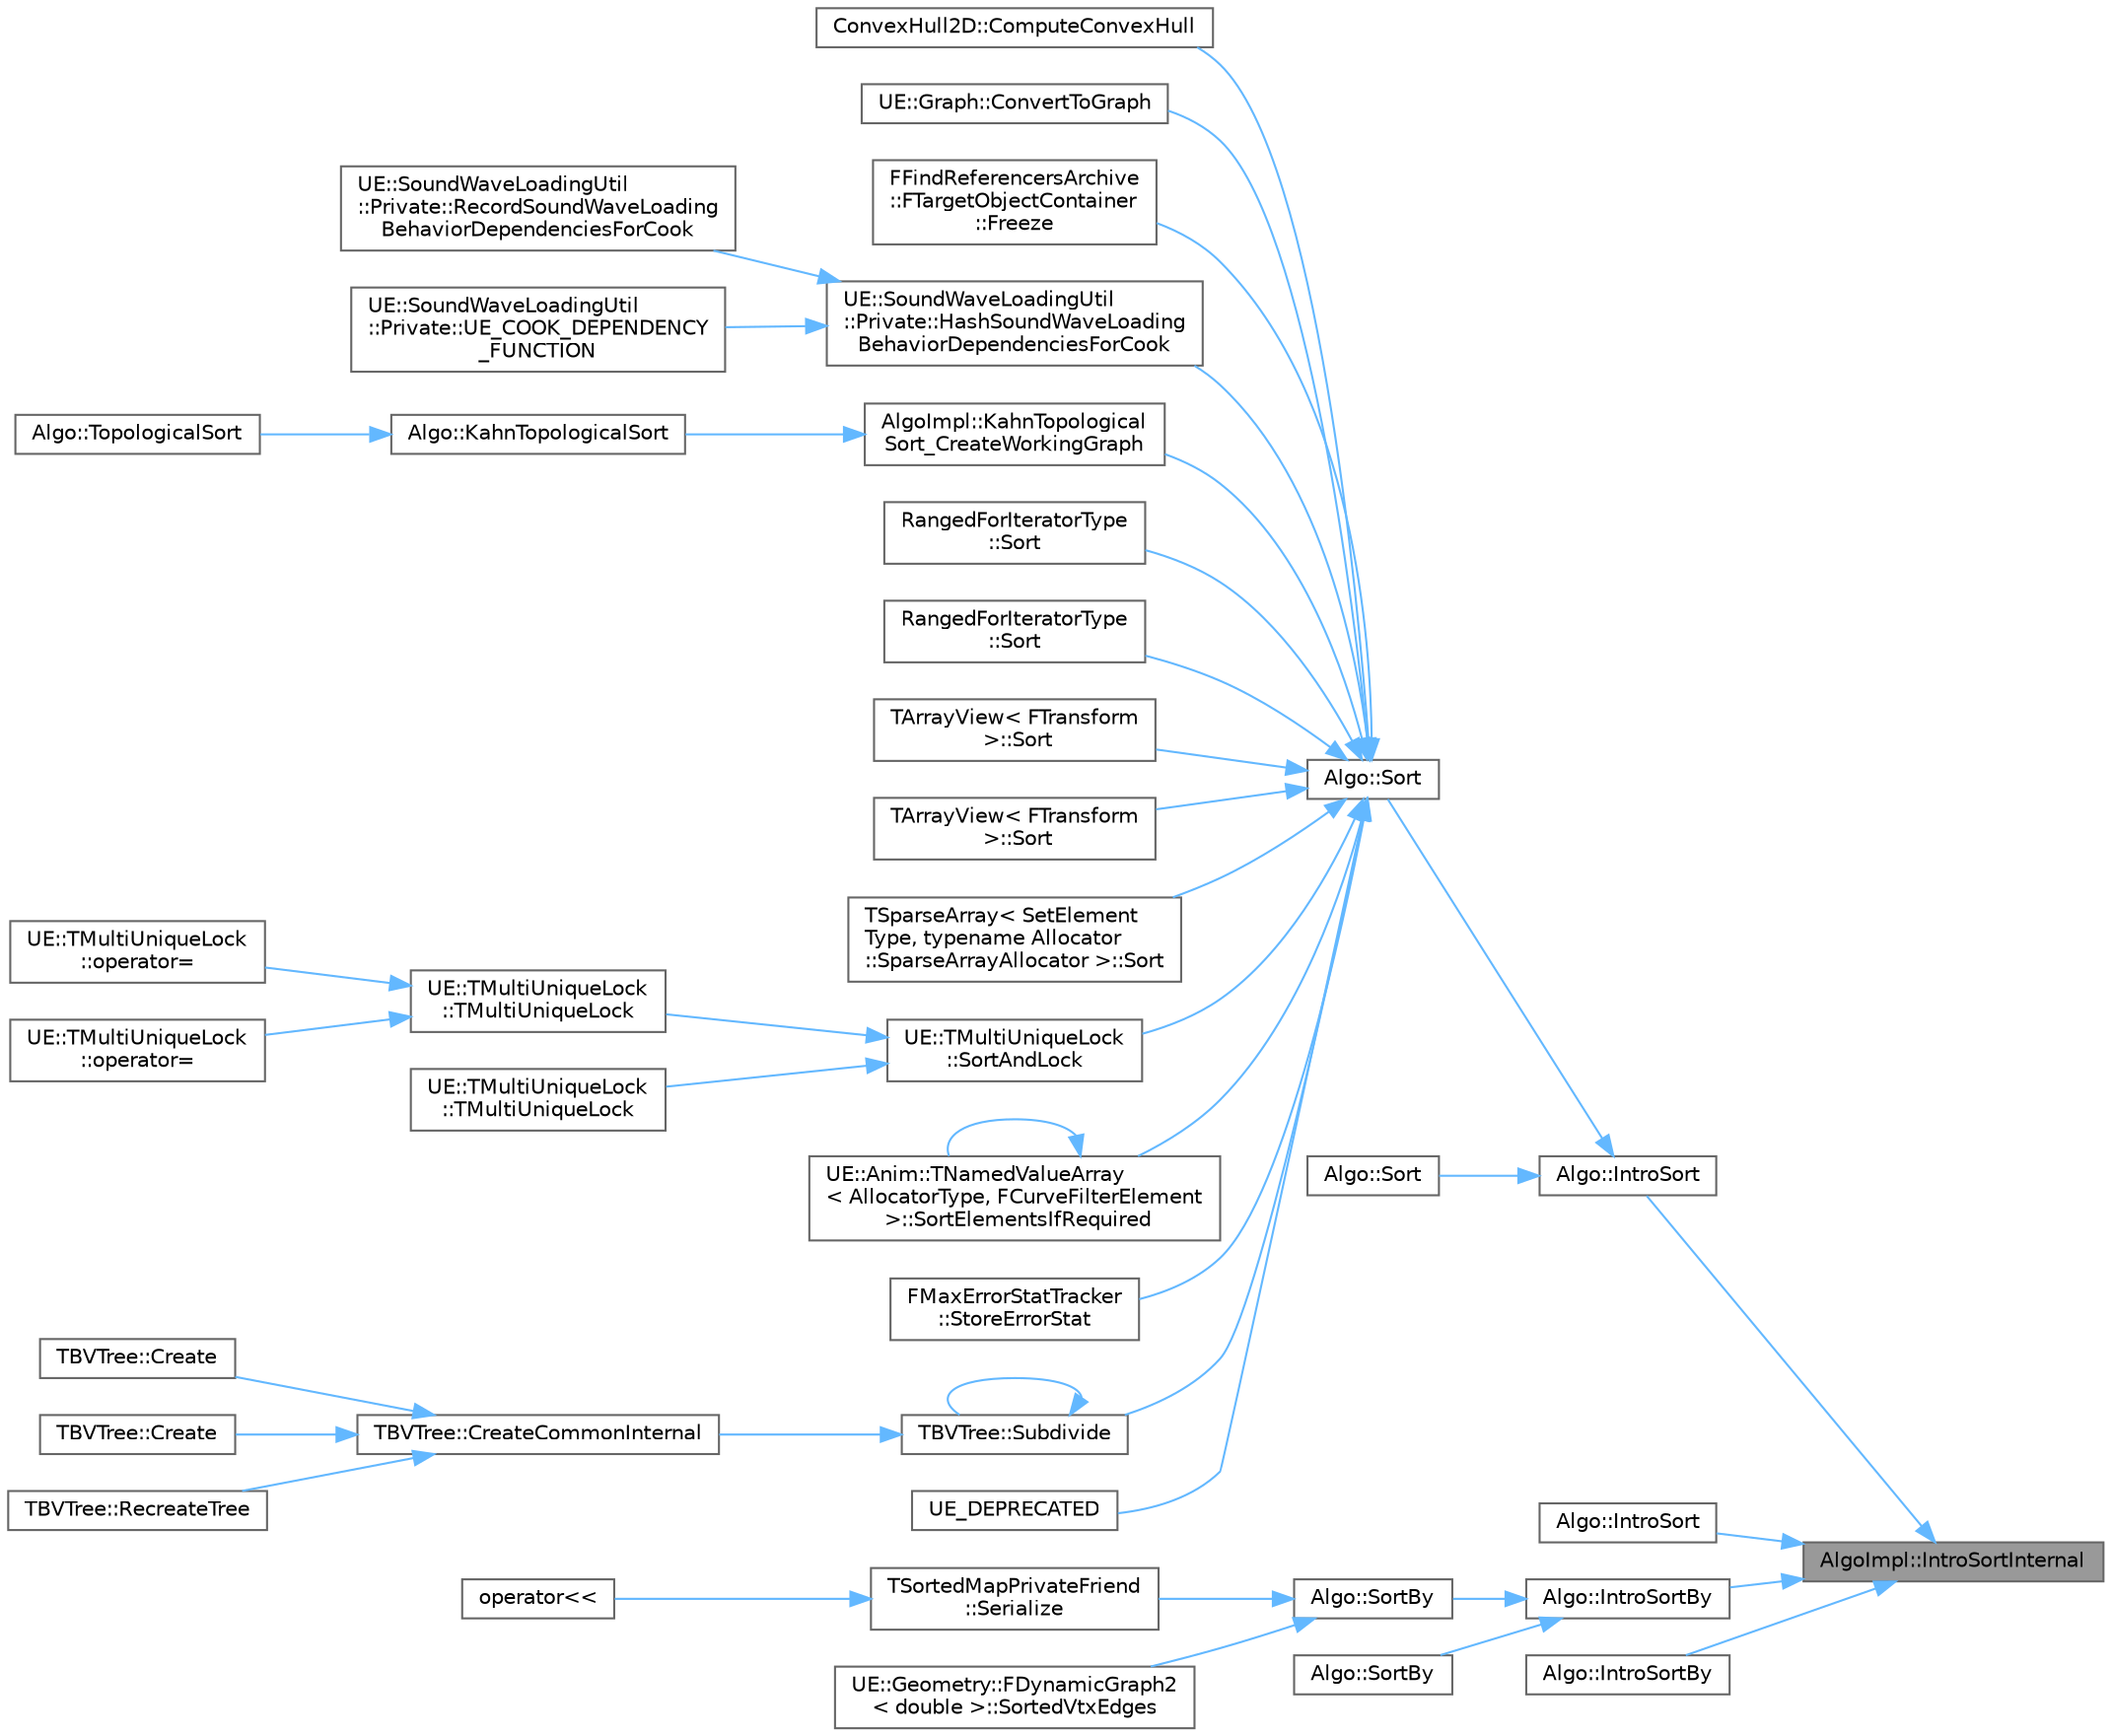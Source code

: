 digraph "AlgoImpl::IntroSortInternal"
{
 // INTERACTIVE_SVG=YES
 // LATEX_PDF_SIZE
  bgcolor="transparent";
  edge [fontname=Helvetica,fontsize=10,labelfontname=Helvetica,labelfontsize=10];
  node [fontname=Helvetica,fontsize=10,shape=box,height=0.2,width=0.4];
  rankdir="RL";
  Node1 [id="Node000001",label="AlgoImpl::IntroSortInternal",height=0.2,width=0.4,color="gray40", fillcolor="grey60", style="filled", fontcolor="black",tooltip="Implementation of an introspective sort."];
  Node1 -> Node2 [id="edge1_Node000001_Node000002",dir="back",color="steelblue1",style="solid",tooltip=" "];
  Node2 [id="Node000002",label="Algo::IntroSort",height=0.2,width=0.4,color="grey40", fillcolor="white", style="filled",URL="$db/d33/namespaceAlgo.html#a27aaa838c8983478b9802e6c6f85c6f4",tooltip="Sort a range of elements using its operator<."];
  Node2 -> Node3 [id="edge2_Node000002_Node000003",dir="back",color="steelblue1",style="solid",tooltip=" "];
  Node3 [id="Node000003",label="Algo::Sort",height=0.2,width=0.4,color="grey40", fillcolor="white", style="filled",URL="$db/d33/namespaceAlgo.html#aef29409be7f7cb7add90663611cf2f68",tooltip="Sort a range of elements using its operator<."];
  Node3 -> Node4 [id="edge3_Node000003_Node000004",dir="back",color="steelblue1",style="solid",tooltip=" "];
  Node4 [id="Node000004",label="ConvexHull2D::ComputeConvexHull",height=0.2,width=0.4,color="grey40", fillcolor="white", style="filled",URL="$dd/db6/namespaceConvexHull2D.html#aed85326e8a05829519f96add67839eba",tooltip="Andrew's monotone chain convex hull algorithm for 2-dimensional points."];
  Node3 -> Node5 [id="edge4_Node000003_Node000005",dir="back",color="steelblue1",style="solid",tooltip=" "];
  Node5 [id="Node000005",label="UE::Graph::ConvertToGraph",height=0.2,width=0.4,color="grey40", fillcolor="white", style="filled",URL="$d3/d33/namespaceUE_1_1Graph.html#aa5c899f112dccf29af8f5200170f4661",tooltip="Convert an array of Keys and a function that returns the directed edges from each Key into the Normal..."];
  Node3 -> Node6 [id="edge5_Node000003_Node000006",dir="back",color="steelblue1",style="solid",tooltip=" "];
  Node6 [id="Node000006",label="FFindReferencersArchive\l::FTargetObjectContainer\l::Freeze",height=0.2,width=0.4,color="grey40", fillcolor="white", style="filled",URL="$d8/d28/classFFindReferencersArchive_1_1FTargetObjectContainer.html#a72dd2214a6bc95f1b7a8c06bf891bf3f",tooltip=" "];
  Node3 -> Node7 [id="edge6_Node000003_Node000007",dir="back",color="steelblue1",style="solid",tooltip=" "];
  Node7 [id="Node000007",label="UE::SoundWaveLoadingUtil\l::Private::HashSoundWaveLoading\lBehaviorDependenciesForCook",height=0.2,width=0.4,color="grey40", fillcolor="white", style="filled",URL="$da/da2/namespaceUE_1_1SoundWaveLoadingUtil_1_1Private.html#a9d028c821f1c4f8fe3781ebf8d17afa8",tooltip=" "];
  Node7 -> Node8 [id="edge7_Node000007_Node000008",dir="back",color="steelblue1",style="solid",tooltip=" "];
  Node8 [id="Node000008",label="UE::SoundWaveLoadingUtil\l::Private::RecordSoundWaveLoading\lBehaviorDependenciesForCook",height=0.2,width=0.4,color="grey40", fillcolor="white", style="filled",URL="$da/da2/namespaceUE_1_1SoundWaveLoadingUtil_1_1Private.html#ae752a0d35e2f98daa5e5a04d289548ba",tooltip=" "];
  Node7 -> Node9 [id="edge8_Node000007_Node000009",dir="back",color="steelblue1",style="solid",tooltip=" "];
  Node9 [id="Node000009",label="UE::SoundWaveLoadingUtil\l::Private::UE_COOK_DEPENDENCY\l_FUNCTION",height=0.2,width=0.4,color="grey40", fillcolor="white", style="filled",URL="$da/da2/namespaceUE_1_1SoundWaveLoadingUtil_1_1Private.html#a938df6d627f1126b6e4076e86da80a26",tooltip=" "];
  Node3 -> Node10 [id="edge9_Node000003_Node000010",dir="back",color="steelblue1",style="solid",tooltip=" "];
  Node10 [id="Node000010",label="AlgoImpl::KahnTopological\lSort_CreateWorkingGraph",height=0.2,width=0.4,color="grey40", fillcolor="white", style="filled",URL="$db/d64/namespaceAlgoImpl.html#a834c07ecadcd8dd1c1dbe4be6a5cbeff",tooltip="Convert UniqueRange and GetElementDependencies into handles, dependency count, dependencies,..."];
  Node10 -> Node11 [id="edge10_Node000010_Node000011",dir="back",color="steelblue1",style="solid",tooltip=" "];
  Node11 [id="Node000011",label="Algo::KahnTopologicalSort",height=0.2,width=0.4,color="grey40", fillcolor="white", style="filled",URL="$db/d33/namespaceAlgo.html#a231003554c827f132ff7e767bf161b4d",tooltip="Public entrypoint."];
  Node11 -> Node12 [id="edge11_Node000011_Node000012",dir="back",color="steelblue1",style="solid",tooltip=" "];
  Node12 [id="Node000012",label="Algo::TopologicalSort",height=0.2,width=0.4,color="grey40", fillcolor="white", style="filled",URL="$db/d33/namespaceAlgo.html#a019f59012ba87e9c255a73934d81f33b",tooltip="Sorts the given range in leaf to root order: For every pair of elements (A,B) where SortedIndex(A) < ..."];
  Node3 -> Node13 [id="edge12_Node000003_Node000013",dir="back",color="steelblue1",style="solid",tooltip=" "];
  Node13 [id="Node000013",label="RangedForIteratorType\l::Sort",height=0.2,width=0.4,color="grey40", fillcolor="white", style="filled",URL="$d4/d52/classTArray.html#aed8d14d0ca896ffad80ddf8868c73c60",tooltip=" "];
  Node3 -> Node14 [id="edge13_Node000003_Node000014",dir="back",color="steelblue1",style="solid",tooltip=" "];
  Node14 [id="Node000014",label="RangedForIteratorType\l::Sort",height=0.2,width=0.4,color="grey40", fillcolor="white", style="filled",URL="$d4/d52/classTArray.html#a1bbb87f8b1e2ba5b1e501ad76e883020",tooltip=" "];
  Node3 -> Node15 [id="edge14_Node000003_Node000015",dir="back",color="steelblue1",style="solid",tooltip=" "];
  Node15 [id="Node000015",label="TArrayView\< FTransform\l \>::Sort",height=0.2,width=0.4,color="grey40", fillcolor="white", style="filled",URL="$db/d13/classTArrayView.html#a2eb4f0ed97fc9dfef7f6baec015dd708",tooltip=" "];
  Node3 -> Node16 [id="edge15_Node000003_Node000016",dir="back",color="steelblue1",style="solid",tooltip=" "];
  Node16 [id="Node000016",label="TArrayView\< FTransform\l \>::Sort",height=0.2,width=0.4,color="grey40", fillcolor="white", style="filled",URL="$db/d13/classTArrayView.html#a28784b8f492fbd81407a4aac12c199a8",tooltip=" "];
  Node3 -> Node17 [id="edge16_Node000003_Node000017",dir="back",color="steelblue1",style="solid",tooltip=" "];
  Node17 [id="Node000017",label="TSparseArray\< SetElement\lType, typename Allocator\l::SparseArrayAllocator \>::Sort",height=0.2,width=0.4,color="grey40", fillcolor="white", style="filled",URL="$d0/db8/classTSparseArray.html#ad1a79d518a5d3700fa53158c60cb851a",tooltip=" "];
  Node3 -> Node18 [id="edge17_Node000003_Node000018",dir="back",color="steelblue1",style="solid",tooltip=" "];
  Node18 [id="Node000018",label="UE::TMultiUniqueLock\l::SortAndLock",height=0.2,width=0.4,color="grey40", fillcolor="white", style="filled",URL="$dc/dbe/classUE_1_1TMultiUniqueLock.html#abad2b1e8236411bdd82489bfe5377753",tooltip=" "];
  Node18 -> Node19 [id="edge18_Node000018_Node000019",dir="back",color="steelblue1",style="solid",tooltip=" "];
  Node19 [id="Node000019",label="UE::TMultiUniqueLock\l::TMultiUniqueLock",height=0.2,width=0.4,color="grey40", fillcolor="white", style="filled",URL="$dc/dbe/classUE_1_1TMultiUniqueLock.html#a7f69f21b9bdd07dce849124185f2cf9d",tooltip=" "];
  Node19 -> Node20 [id="edge19_Node000019_Node000020",dir="back",color="steelblue1",style="solid",tooltip=" "];
  Node20 [id="Node000020",label="UE::TMultiUniqueLock\l::operator=",height=0.2,width=0.4,color="grey40", fillcolor="white", style="filled",URL="$dc/dbe/classUE_1_1TMultiUniqueLock.html#a04e55afe681b6c86ba4ccc20f7a05857",tooltip=" "];
  Node19 -> Node21 [id="edge20_Node000019_Node000021",dir="back",color="steelblue1",style="solid",tooltip=" "];
  Node21 [id="Node000021",label="UE::TMultiUniqueLock\l::operator=",height=0.2,width=0.4,color="grey40", fillcolor="white", style="filled",URL="$dc/dbe/classUE_1_1TMultiUniqueLock.html#ae1e6e76a18133f76b2f472ef48ac0066",tooltip=" "];
  Node18 -> Node22 [id="edge21_Node000018_Node000022",dir="back",color="steelblue1",style="solid",tooltip=" "];
  Node22 [id="Node000022",label="UE::TMultiUniqueLock\l::TMultiUniqueLock",height=0.2,width=0.4,color="grey40", fillcolor="white", style="filled",URL="$dc/dbe/classUE_1_1TMultiUniqueLock.html#a2f178746d6045230367cbfbb6893c130",tooltip=" "];
  Node3 -> Node23 [id="edge22_Node000003_Node000023",dir="back",color="steelblue1",style="solid",tooltip=" "];
  Node23 [id="Node000023",label="UE::Anim::TNamedValueArray\l\< AllocatorType, FCurveFilterElement\l \>::SortElementsIfRequired",height=0.2,width=0.4,color="grey40", fillcolor="white", style="filled",URL="$d3/d27/structUE_1_1Anim_1_1TNamedValueArray.html#a57a929da9061cffa1a60ecf1d8e05b28",tooltip=" "];
  Node23 -> Node23 [id="edge23_Node000023_Node000023",dir="back",color="steelblue1",style="solid",tooltip=" "];
  Node3 -> Node24 [id="edge24_Node000003_Node000024",dir="back",color="steelblue1",style="solid",tooltip=" "];
  Node24 [id="Node000024",label="FMaxErrorStatTracker\l::StoreErrorStat",height=0.2,width=0.4,color="grey40", fillcolor="white", style="filled",URL="$d7/dbe/structFMaxErrorStatTracker.html#a56efab2704dece897dd8e5238c49a73f",tooltip=" "];
  Node3 -> Node25 [id="edge25_Node000003_Node000025",dir="back",color="steelblue1",style="solid",tooltip=" "];
  Node25 [id="Node000025",label="TBVTree::Subdivide",height=0.2,width=0.4,color="grey40", fillcolor="white", style="filled",URL="$d2/d49/structTBVTree.html#a4188e34a89709e1bc318118442fd7026",tooltip=" "];
  Node25 -> Node26 [id="edge26_Node000025_Node000026",dir="back",color="steelblue1",style="solid",tooltip=" "];
  Node26 [id="Node000026",label="TBVTree::CreateCommonInternal",height=0.2,width=0.4,color="grey40", fillcolor="white", style="filled",URL="$d2/d49/structTBVTree.html#acb4c498c762cb58d3308d6f495a8f334",tooltip=" "];
  Node26 -> Node27 [id="edge27_Node000026_Node000027",dir="back",color="steelblue1",style="solid",tooltip=" "];
  Node27 [id="Node000027",label="TBVTree::Create",height=0.2,width=0.4,color="grey40", fillcolor="white", style="filled",URL="$d2/d49/structTBVTree.html#a6ea7a7761af9077151ef8e708d941b62",tooltip=" "];
  Node26 -> Node28 [id="edge28_Node000026_Node000028",dir="back",color="steelblue1",style="solid",tooltip=" "];
  Node28 [id="Node000028",label="TBVTree::Create",height=0.2,width=0.4,color="grey40", fillcolor="white", style="filled",URL="$d2/d49/structTBVTree.html#a6180b7aedc26cd9a0413fcdc8f8186e2",tooltip=" "];
  Node26 -> Node29 [id="edge29_Node000026_Node000029",dir="back",color="steelblue1",style="solid",tooltip=" "];
  Node29 [id="Node000029",label="TBVTree::RecreateTree",height=0.2,width=0.4,color="grey40", fillcolor="white", style="filled",URL="$d2/d49/structTBVTree.html#a73923ac405f2a815de56962886b81692",tooltip=" "];
  Node25 -> Node25 [id="edge30_Node000025_Node000025",dir="back",color="steelblue1",style="solid",tooltip=" "];
  Node3 -> Node30 [id="edge31_Node000003_Node000030",dir="back",color="steelblue1",style="solid",tooltip=" "];
  Node30 [id="Node000030",label="UE_DEPRECATED",height=0.2,width=0.4,color="grey40", fillcolor="white", style="filled",URL="$d3/d9e/Sorting_8h.html#a624f76a5a3b4980953e4d758f9248aee",tooltip="Sort elements."];
  Node2 -> Node31 [id="edge32_Node000002_Node000031",dir="back",color="steelblue1",style="solid",tooltip=" "];
  Node31 [id="Node000031",label="Algo::Sort",height=0.2,width=0.4,color="grey40", fillcolor="white", style="filled",URL="$db/d33/namespaceAlgo.html#ac088e59b7e2296961551985f09807513",tooltip="Sort a range of elements using a user-defined predicate class."];
  Node1 -> Node32 [id="edge33_Node000001_Node000032",dir="back",color="steelblue1",style="solid",tooltip=" "];
  Node32 [id="Node000032",label="Algo::IntroSort",height=0.2,width=0.4,color="grey40", fillcolor="white", style="filled",URL="$db/d33/namespaceAlgo.html#a905db3a41872ae98ec813cb819a3a210",tooltip="Sort a range of elements using a user-defined predicate class."];
  Node1 -> Node33 [id="edge34_Node000001_Node000033",dir="back",color="steelblue1",style="solid",tooltip=" "];
  Node33 [id="Node000033",label="Algo::IntroSortBy",height=0.2,width=0.4,color="grey40", fillcolor="white", style="filled",URL="$db/d33/namespaceAlgo.html#a6eeb11f313797fe5245bd326870c9a36",tooltip="Sort a range of elements by a projection using the projection's operator<."];
  Node33 -> Node34 [id="edge35_Node000033_Node000034",dir="back",color="steelblue1",style="solid",tooltip=" "];
  Node34 [id="Node000034",label="Algo::SortBy",height=0.2,width=0.4,color="grey40", fillcolor="white", style="filled",URL="$db/d33/namespaceAlgo.html#a256983d40294c604016fbadac91b82ab",tooltip="Sort a range of elements by a projection using the projection's operator<."];
  Node34 -> Node35 [id="edge36_Node000034_Node000035",dir="back",color="steelblue1",style="solid",tooltip=" "];
  Node35 [id="Node000035",label="TSortedMapPrivateFriend\l::Serialize",height=0.2,width=0.4,color="grey40", fillcolor="white", style="filled",URL="$d8/d4d/structTSortedMapPrivateFriend.html#a31f0a6ec6d4a5ab9c1aafae0220240a8",tooltip=" "];
  Node35 -> Node36 [id="edge37_Node000035_Node000036",dir="back",color="steelblue1",style="solid",tooltip=" "];
  Node36 [id="Node000036",label="operator\<\<",height=0.2,width=0.4,color="grey40", fillcolor="white", style="filled",URL="$d1/dcf/SortedMap_8h.html#abf83c4697b8a089694b3660f7d22878b",tooltip="Serializer."];
  Node34 -> Node37 [id="edge38_Node000034_Node000037",dir="back",color="steelblue1",style="solid",tooltip=" "];
  Node37 [id="Node000037",label="UE::Geometry::FDynamicGraph2\l\< double \>::SortedVtxEdges",height=0.2,width=0.4,color="grey40", fillcolor="white", style="filled",URL="$d5/d56/classUE_1_1Geometry_1_1FDynamicGraph2.html#a78159b11e66780b0be00136e93e13ba8",tooltip=" "];
  Node33 -> Node38 [id="edge39_Node000033_Node000038",dir="back",color="steelblue1",style="solid",tooltip=" "];
  Node38 [id="Node000038",label="Algo::SortBy",height=0.2,width=0.4,color="grey40", fillcolor="white", style="filled",URL="$db/d33/namespaceAlgo.html#a81596e13d3da2a71e94078a9f9202d44",tooltip="Sort a range of elements by a projection using a user-defined predicate class."];
  Node1 -> Node39 [id="edge40_Node000001_Node000039",dir="back",color="steelblue1",style="solid",tooltip=" "];
  Node39 [id="Node000039",label="Algo::IntroSortBy",height=0.2,width=0.4,color="grey40", fillcolor="white", style="filled",URL="$db/d33/namespaceAlgo.html#ac84f85fbf92e684cef727fea89e31f51",tooltip="Sort a range of elements by a projection using a user-defined predicate class."];
}

